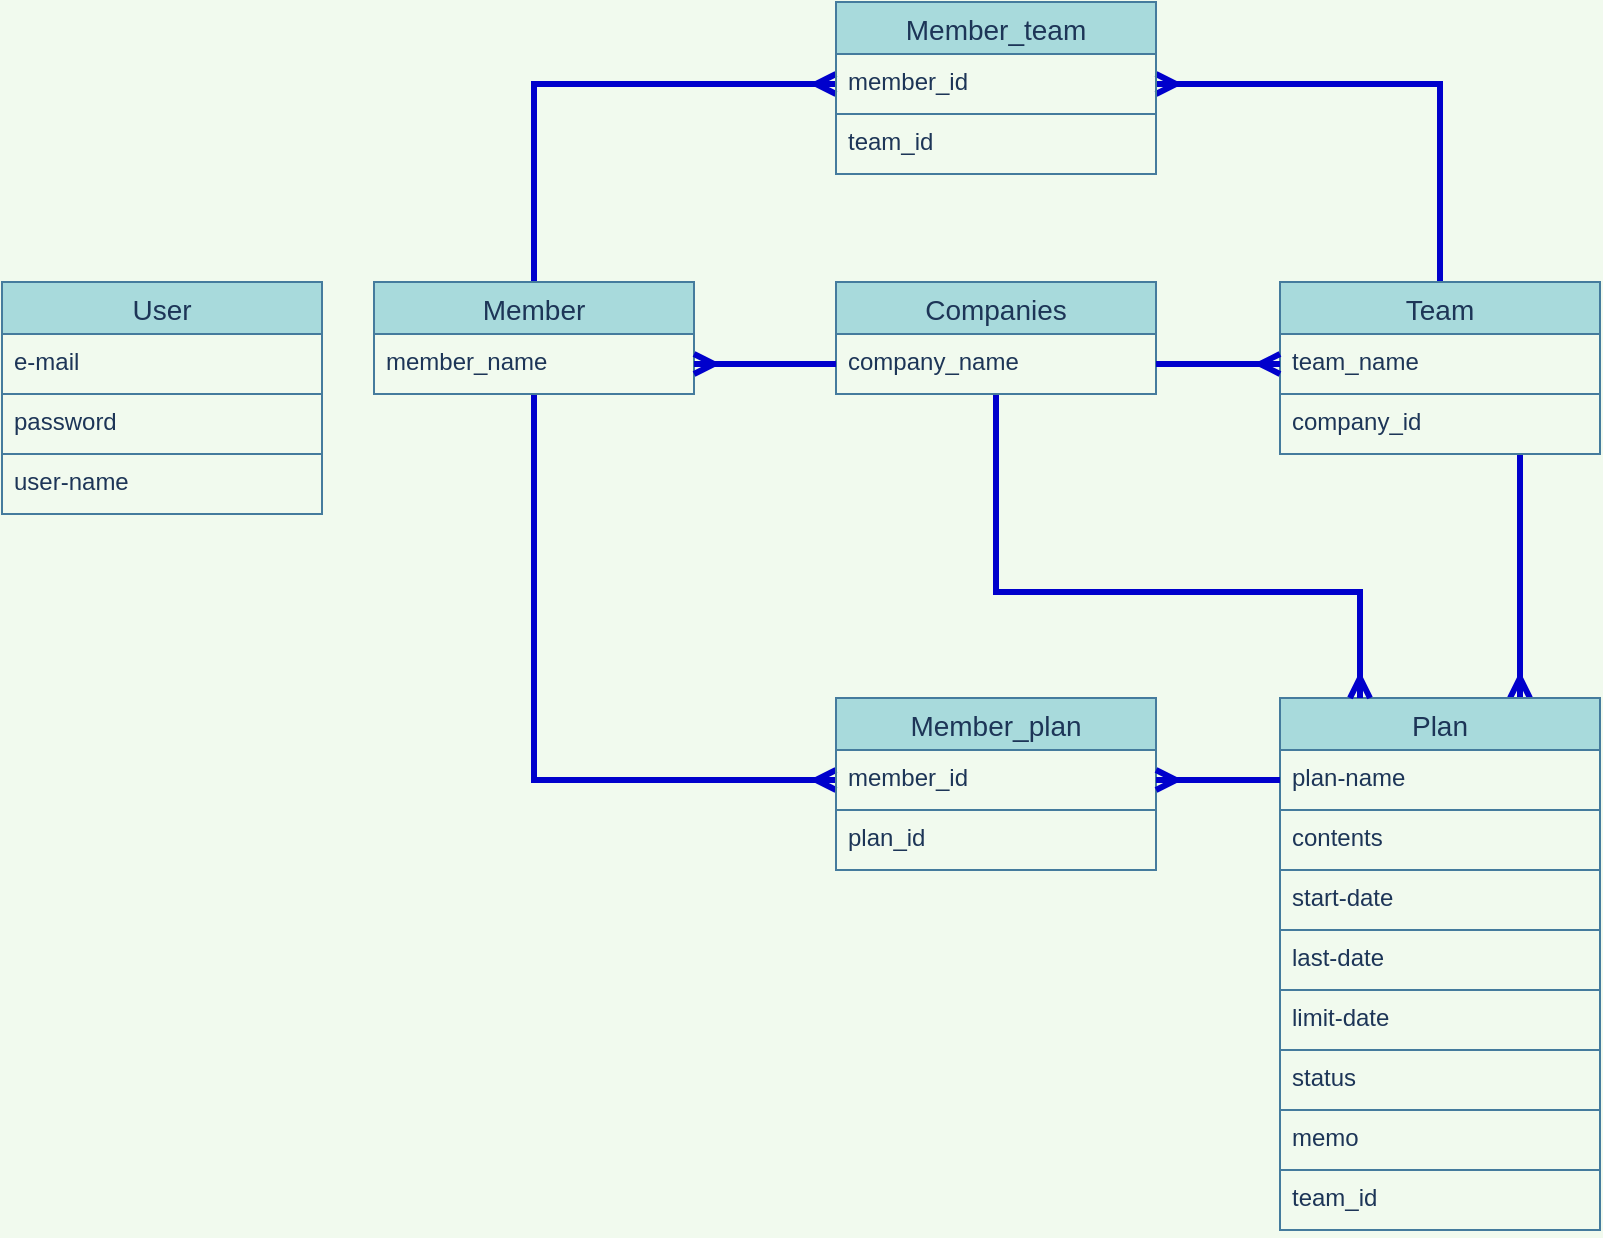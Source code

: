 <mxfile>
    <diagram id="LnnPxdUhn0KbE4hj7xlr" name="ページ1">
        <mxGraphModel dx="1828" dy="564" grid="0" gridSize="10" guides="1" tooltips="1" connect="1" arrows="1" fold="1" page="1" pageScale="1" pageWidth="1100" pageHeight="850" background="#F1FAEE" math="0" shadow="0">
            <root>
                <mxCell id="0"/>
                <mxCell id="1" parent="0"/>
                <mxCell id="66" style="edgeStyle=orthogonalEdgeStyle;rounded=0;orthogonalLoop=1;jettySize=auto;html=1;exitX=0.5;exitY=0;exitDx=0;exitDy=0;entryX=0;entryY=0.5;entryDx=0;entryDy=0;startArrow=none;startFill=0;endArrow=ERmany;endFill=0;strokeColor=#0000CC;strokeWidth=3;" parent="1" source="2" target="38" edge="1">
                    <mxGeometry relative="1" as="geometry"/>
                </mxCell>
                <mxCell id="70" style="edgeStyle=orthogonalEdgeStyle;rounded=0;orthogonalLoop=1;jettySize=auto;html=1;startArrow=none;startFill=0;endArrow=ERmany;endFill=0;strokeColor=#0000CC;strokeWidth=3;" parent="1" source="2" target="42" edge="1">
                    <mxGeometry relative="1" as="geometry"/>
                </mxCell>
                <mxCell id="2" value="Member" style="swimlane;fontStyle=0;childLayout=stackLayout;horizontal=1;startSize=26;horizontalStack=0;resizeParent=1;resizeParentMax=0;resizeLast=0;collapsible=1;marginBottom=0;align=center;fontSize=14;strokeColor=#457B9D;fillColor=#A8DADC;shadow=0;fontColor=#1D3557;" parent="1" vertex="1">
                    <mxGeometry x="-890" y="180" width="160" height="56" as="geometry"/>
                </mxCell>
                <mxCell id="4" value="member_name" style="text;fillColor=none;spacingLeft=4;spacingRight=4;overflow=hidden;rotatable=0;points=[[0,0.5],[1,0.5]];portConstraint=eastwest;fontSize=12;strokeColor=#457B9D;fontColor=#1D3557;shadow=0;" parent="2" vertex="1">
                    <mxGeometry y="26" width="160" height="30" as="geometry"/>
                </mxCell>
                <mxCell id="65" style="edgeStyle=orthogonalEdgeStyle;rounded=0;orthogonalLoop=1;jettySize=auto;html=1;exitX=0.5;exitY=0;exitDx=0;exitDy=0;entryX=1;entryY=0.5;entryDx=0;entryDy=0;startArrow=none;startFill=0;endArrow=ERmany;endFill=0;strokeColor=#0000CC;strokeWidth=3;" parent="1" source="10" target="38" edge="1">
                    <mxGeometry relative="1" as="geometry"/>
                </mxCell>
                <mxCell id="69" style="edgeStyle=orthogonalEdgeStyle;rounded=0;orthogonalLoop=1;jettySize=auto;html=1;entryX=0.75;entryY=0;entryDx=0;entryDy=0;startArrow=none;startFill=0;endArrow=ERmany;endFill=0;strokeColor=#0000CC;strokeWidth=3;" parent="1" source="10" target="15" edge="1">
                    <mxGeometry relative="1" as="geometry">
                        <Array as="points">
                            <mxPoint x="-317" y="388"/>
                            <mxPoint x="-317" y="388"/>
                        </Array>
                    </mxGeometry>
                </mxCell>
                <mxCell id="10" value="Team" style="swimlane;fontStyle=0;childLayout=stackLayout;horizontal=1;startSize=26;horizontalStack=0;resizeParent=1;resizeParentMax=0;resizeLast=0;collapsible=1;marginBottom=0;align=center;fontSize=14;strokeColor=#457B9D;fillColor=#A8DADC;shadow=0;fontColor=#1D3557;" parent="1" vertex="1">
                    <mxGeometry x="-437" y="180" width="160" height="86" as="geometry"/>
                </mxCell>
                <mxCell id="11" value="team_name" style="text;fillColor=none;spacingLeft=4;spacingRight=4;overflow=hidden;rotatable=0;points=[[0,0.5],[1,0.5]];portConstraint=eastwest;fontSize=12;strokeColor=#457B9D;fontColor=#1D3557;shadow=0;" parent="10" vertex="1">
                    <mxGeometry y="26" width="160" height="30" as="geometry"/>
                </mxCell>
                <mxCell id="30" value="company_id" style="text;fillColor=none;spacingLeft=4;spacingRight=4;overflow=hidden;rotatable=0;points=[[0,0.5],[1,0.5]];portConstraint=eastwest;fontSize=12;strokeColor=#457B9D;fontColor=#1D3557;shadow=0;" parent="10" vertex="1">
                    <mxGeometry y="56" width="160" height="30" as="geometry"/>
                </mxCell>
                <mxCell id="15" value="Plan" style="swimlane;fontStyle=0;childLayout=stackLayout;horizontal=1;startSize=26;horizontalStack=0;resizeParent=1;resizeParentMax=0;resizeLast=0;collapsible=1;marginBottom=0;align=center;fontSize=14;strokeColor=#457B9D;fillColor=#A8DADC;shadow=0;fontColor=#1D3557;" parent="1" vertex="1">
                    <mxGeometry x="-437" y="388" width="160" height="266" as="geometry"/>
                </mxCell>
                <mxCell id="55" value="plan-name" style="text;fillColor=none;spacingLeft=4;spacingRight=4;overflow=hidden;rotatable=0;points=[[0,0.5],[1,0.5]];portConstraint=eastwest;fontSize=12;strokeColor=#457B9D;fontColor=#1D3557;shadow=0;" parent="15" vertex="1">
                    <mxGeometry y="26" width="160" height="30" as="geometry"/>
                </mxCell>
                <mxCell id="16" value="contents" style="text;fillColor=none;spacingLeft=4;spacingRight=4;overflow=hidden;rotatable=0;points=[[0,0.5],[1,0.5]];portConstraint=eastwest;fontSize=12;strokeColor=#457B9D;fontColor=#1D3557;shadow=0;" parent="15" vertex="1">
                    <mxGeometry y="56" width="160" height="30" as="geometry"/>
                </mxCell>
                <mxCell id="21" value="start-date" style="text;fillColor=none;spacingLeft=4;spacingRight=4;overflow=hidden;rotatable=0;points=[[0,0.5],[1,0.5]];portConstraint=eastwest;fontSize=12;strokeColor=#457B9D;fontColor=#1D3557;shadow=0;" parent="15" vertex="1">
                    <mxGeometry y="86" width="160" height="30" as="geometry"/>
                </mxCell>
                <mxCell id="22" value="last-date" style="text;fillColor=none;spacingLeft=4;spacingRight=4;overflow=hidden;rotatable=0;points=[[0,0.5],[1,0.5]];portConstraint=eastwest;fontSize=12;strokeColor=#457B9D;fontColor=#1D3557;shadow=0;" parent="15" vertex="1">
                    <mxGeometry y="116" width="160" height="30" as="geometry"/>
                </mxCell>
                <mxCell id="23" value="limit-date" style="text;fillColor=none;spacingLeft=4;spacingRight=4;overflow=hidden;rotatable=0;points=[[0,0.5],[1,0.5]];portConstraint=eastwest;fontSize=12;strokeColor=#457B9D;fontColor=#1D3557;shadow=0;" parent="15" vertex="1">
                    <mxGeometry y="146" width="160" height="30" as="geometry"/>
                </mxCell>
                <mxCell id="24" value="status" style="text;fillColor=none;spacingLeft=4;spacingRight=4;overflow=hidden;rotatable=0;points=[[0,0.5],[1,0.5]];portConstraint=eastwest;fontSize=12;strokeColor=#457B9D;fontColor=#1D3557;shadow=0;" parent="15" vertex="1">
                    <mxGeometry y="176" width="160" height="30" as="geometry"/>
                </mxCell>
                <mxCell id="25" value="memo" style="text;fillColor=none;spacingLeft=4;spacingRight=4;overflow=hidden;rotatable=0;points=[[0,0.5],[1,0.5]];portConstraint=eastwest;fontSize=12;strokeColor=#457B9D;fontColor=#1D3557;shadow=0;" parent="15" vertex="1">
                    <mxGeometry y="206" width="160" height="30" as="geometry"/>
                </mxCell>
                <mxCell id="27" value="team_id" style="text;fillColor=none;spacingLeft=4;spacingRight=4;overflow=hidden;rotatable=0;points=[[0,0.5],[1,0.5]];portConstraint=eastwest;fontSize=12;strokeColor=#457B9D;fontColor=#1D3557;shadow=0;" parent="15" vertex="1">
                    <mxGeometry y="236" width="160" height="30" as="geometry"/>
                </mxCell>
                <mxCell id="68" style="edgeStyle=orthogonalEdgeStyle;rounded=0;orthogonalLoop=1;jettySize=auto;html=1;entryX=0.25;entryY=0;entryDx=0;entryDy=0;startArrow=none;startFill=0;endArrow=ERmany;endFill=0;strokeColor=#0000CC;strokeWidth=3;" parent="1" source="28" target="15" edge="1">
                    <mxGeometry relative="1" as="geometry">
                        <Array as="points">
                            <mxPoint x="-579" y="335"/>
                            <mxPoint x="-397" y="335"/>
                        </Array>
                    </mxGeometry>
                </mxCell>
                <mxCell id="28" value="Companies" style="swimlane;fontStyle=0;childLayout=stackLayout;horizontal=1;startSize=26;horizontalStack=0;resizeParent=1;resizeParentMax=0;resizeLast=0;collapsible=1;marginBottom=0;align=center;fontSize=14;strokeColor=#457B9D;fillColor=#A8DADC;shadow=0;fontColor=#1D3557;" parent="1" vertex="1">
                    <mxGeometry x="-659" y="180" width="160" height="56" as="geometry"/>
                </mxCell>
                <mxCell id="29" value="company_name" style="text;fillColor=none;spacingLeft=4;spacingRight=4;overflow=hidden;rotatable=0;points=[[0,0.5],[1,0.5]];portConstraint=eastwest;fontSize=12;strokeColor=#457B9D;fontColor=#1D3557;shadow=0;" parent="28" vertex="1">
                    <mxGeometry y="26" width="160" height="30" as="geometry"/>
                </mxCell>
                <mxCell id="37" value="Member_team" style="swimlane;fontStyle=0;childLayout=stackLayout;horizontal=1;startSize=26;horizontalStack=0;resizeParent=1;resizeParentMax=0;resizeLast=0;collapsible=1;marginBottom=0;align=center;fontSize=14;strokeColor=#457B9D;fillColor=#A8DADC;shadow=0;fontColor=#1D3557;" parent="1" vertex="1">
                    <mxGeometry x="-659" y="40" width="160" height="86" as="geometry"/>
                </mxCell>
                <mxCell id="38" value="member_id" style="text;fillColor=none;spacingLeft=4;spacingRight=4;overflow=hidden;rotatable=0;points=[[0,0.5],[1,0.5]];portConstraint=eastwest;fontSize=12;strokeColor=#457B9D;fontColor=#1D3557;shadow=0;" parent="37" vertex="1">
                    <mxGeometry y="26" width="160" height="30" as="geometry"/>
                </mxCell>
                <mxCell id="39" value="team_id" style="text;fillColor=none;spacingLeft=4;spacingRight=4;overflow=hidden;rotatable=0;points=[[0,0.5],[1,0.5]];portConstraint=eastwest;fontSize=12;strokeColor=#457B9D;fontColor=#1D3557;shadow=0;" parent="37" vertex="1">
                    <mxGeometry y="56" width="160" height="30" as="geometry"/>
                </mxCell>
                <mxCell id="41" value="Member_plan" style="swimlane;fontStyle=0;childLayout=stackLayout;horizontal=1;startSize=26;horizontalStack=0;resizeParent=1;resizeParentMax=0;resizeLast=0;collapsible=1;marginBottom=0;align=center;fontSize=14;strokeColor=#457B9D;fillColor=#A8DADC;shadow=0;fontColor=#1D3557;" parent="1" vertex="1">
                    <mxGeometry x="-659" y="388" width="160" height="86" as="geometry"/>
                </mxCell>
                <mxCell id="42" value="member_id" style="text;fillColor=none;spacingLeft=4;spacingRight=4;overflow=hidden;rotatable=0;points=[[0,0.5],[1,0.5]];portConstraint=eastwest;fontSize=12;strokeColor=#457B9D;fontColor=#1D3557;shadow=0;" parent="41" vertex="1">
                    <mxGeometry y="26" width="160" height="30" as="geometry"/>
                </mxCell>
                <mxCell id="43" value="plan_id" style="text;spacingLeft=4;spacingRight=4;overflow=hidden;rotatable=0;points=[[0,0.5],[1,0.5]];portConstraint=eastwest;fontSize=12;strokeColor=#457B9D;fontColor=#1D3557;shadow=0;" parent="41" vertex="1">
                    <mxGeometry y="56" width="160" height="30" as="geometry"/>
                </mxCell>
                <mxCell id="63" style="edgeStyle=orthogonalEdgeStyle;rounded=0;orthogonalLoop=1;jettySize=auto;html=1;exitX=1;exitY=0.5;exitDx=0;exitDy=0;entryX=0;entryY=0.5;entryDx=0;entryDy=0;startArrow=ERmany;startFill=0;endArrow=none;endFill=0;strokeColor=#0000CC;strokeWidth=3;" parent="1" source="4" target="29" edge="1">
                    <mxGeometry relative="1" as="geometry"/>
                </mxCell>
                <mxCell id="67" style="edgeStyle=orthogonalEdgeStyle;rounded=0;orthogonalLoop=1;jettySize=auto;html=1;entryX=0;entryY=0.5;entryDx=0;entryDy=0;startArrow=none;startFill=0;endArrow=ERmany;endFill=0;strokeColor=#0000CC;strokeWidth=3;" parent="1" source="29" target="11" edge="1">
                    <mxGeometry relative="1" as="geometry">
                        <mxPoint x="-442" y="409" as="sourcePoint"/>
                    </mxGeometry>
                </mxCell>
                <mxCell id="72" style="edgeStyle=orthogonalEdgeStyle;rounded=0;orthogonalLoop=1;jettySize=auto;html=1;exitX=0;exitY=0.5;exitDx=0;exitDy=0;entryX=1;entryY=0.5;entryDx=0;entryDy=0;startArrow=none;startFill=0;endArrow=ERmany;endFill=0;strokeColor=#0000CC;strokeWidth=3;" parent="1" source="55" target="42" edge="1">
                    <mxGeometry relative="1" as="geometry"/>
                </mxCell>
                <mxCell id="73" value="User" style="swimlane;fontStyle=0;childLayout=stackLayout;horizontal=1;startSize=26;horizontalStack=0;resizeParent=1;resizeParentMax=0;resizeLast=0;collapsible=1;marginBottom=0;align=center;fontSize=14;strokeColor=#457B9D;fillColor=#A8DADC;shadow=0;fontColor=#1D3557;" vertex="1" parent="1">
                    <mxGeometry x="-1076" y="180" width="160" height="116" as="geometry"/>
                </mxCell>
                <mxCell id="74" value="e-mail" style="text;fillColor=none;spacingLeft=4;spacingRight=4;overflow=hidden;rotatable=0;points=[[0,0.5],[1,0.5]];portConstraint=eastwest;fontSize=12;strokeColor=#457B9D;fontColor=#1D3557;shadow=0;" vertex="1" parent="73">
                    <mxGeometry y="26" width="160" height="30" as="geometry"/>
                </mxCell>
                <mxCell id="75" value="password" style="text;fillColor=none;spacingLeft=4;spacingRight=4;overflow=hidden;rotatable=0;points=[[0,0.5],[1,0.5]];portConstraint=eastwest;fontSize=12;strokeColor=#457B9D;fontColor=#1D3557;shadow=0;" vertex="1" parent="73">
                    <mxGeometry y="56" width="160" height="30" as="geometry"/>
                </mxCell>
                <mxCell id="76" value="user-name" style="text;fillColor=none;spacingLeft=4;spacingRight=4;overflow=hidden;rotatable=0;points=[[0,0.5],[1,0.5]];portConstraint=eastwest;fontSize=12;strokeColor=#457B9D;fontColor=#1D3557;shadow=0;" vertex="1" parent="73">
                    <mxGeometry y="86" width="160" height="30" as="geometry"/>
                </mxCell>
            </root>
        </mxGraphModel>
    </diagram>
</mxfile>